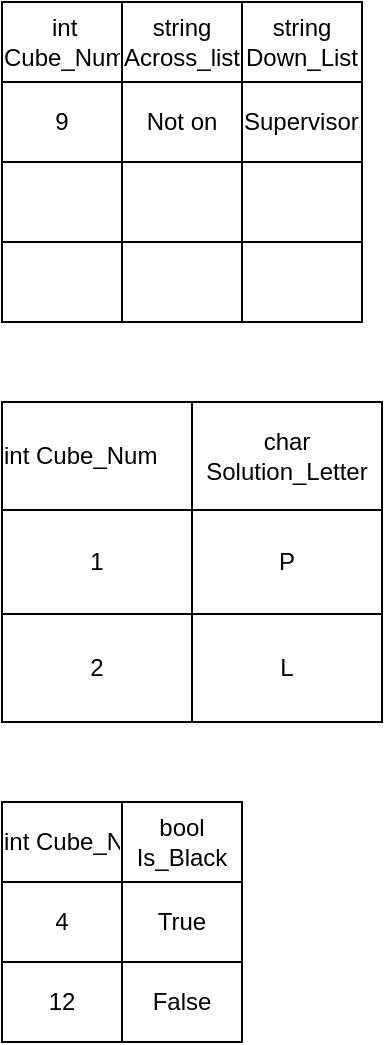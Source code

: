 <mxfile version="20.5.2" type="device"><diagram id="P4_qOhDVRPq5HZuHhEun" name="‫עמוד-1‬"><mxGraphModel dx="1038" dy="547" grid="1" gridSize="10" guides="1" tooltips="1" connect="1" arrows="1" fold="1" page="1" pageScale="1" pageWidth="827" pageHeight="1169" math="0" shadow="0"><root><mxCell id="0"/><mxCell id="1" parent="0"/><mxCell id="QLSHvV2qRi0lCX-oNFu1-1" value="" style="shape=table;startSize=0;container=1;collapsible=0;childLayout=tableLayout;" vertex="1" parent="1"><mxGeometry x="120" y="40" width="180" height="160" as="geometry"/></mxCell><mxCell id="QLSHvV2qRi0lCX-oNFu1-2" value="" style="shape=tableRow;horizontal=0;startSize=0;swimlaneHead=0;swimlaneBody=0;top=0;left=0;bottom=0;right=0;collapsible=0;dropTarget=0;fillColor=none;points=[[0,0.5],[1,0.5]];portConstraint=eastwest;" vertex="1" parent="QLSHvV2qRi0lCX-oNFu1-1"><mxGeometry width="180" height="40" as="geometry"/></mxCell><mxCell id="QLSHvV2qRi0lCX-oNFu1-3" value="int Cube_Num" style="shape=partialRectangle;html=1;whiteSpace=wrap;connectable=0;overflow=hidden;fillColor=none;top=0;left=0;bottom=0;right=0;pointerEvents=1;" vertex="1" parent="QLSHvV2qRi0lCX-oNFu1-2"><mxGeometry width="60" height="40" as="geometry"><mxRectangle width="60" height="40" as="alternateBounds"/></mxGeometry></mxCell><mxCell id="QLSHvV2qRi0lCX-oNFu1-4" value="string Across_list" style="shape=partialRectangle;html=1;whiteSpace=wrap;connectable=0;overflow=hidden;fillColor=none;top=0;left=0;bottom=0;right=0;pointerEvents=1;" vertex="1" parent="QLSHvV2qRi0lCX-oNFu1-2"><mxGeometry x="60" width="60" height="40" as="geometry"><mxRectangle width="60" height="40" as="alternateBounds"/></mxGeometry></mxCell><mxCell id="QLSHvV2qRi0lCX-oNFu1-5" value="string Down_List" style="shape=partialRectangle;html=1;whiteSpace=wrap;connectable=0;overflow=hidden;fillColor=none;top=0;left=0;bottom=0;right=0;pointerEvents=1;" vertex="1" parent="QLSHvV2qRi0lCX-oNFu1-2"><mxGeometry x="120" width="60" height="40" as="geometry"><mxRectangle width="60" height="40" as="alternateBounds"/></mxGeometry></mxCell><mxCell id="QLSHvV2qRi0lCX-oNFu1-6" value="" style="shape=tableRow;horizontal=0;startSize=0;swimlaneHead=0;swimlaneBody=0;top=0;left=0;bottom=0;right=0;collapsible=0;dropTarget=0;fillColor=none;points=[[0,0.5],[1,0.5]];portConstraint=eastwest;" vertex="1" parent="QLSHvV2qRi0lCX-oNFu1-1"><mxGeometry y="40" width="180" height="40" as="geometry"/></mxCell><mxCell id="QLSHvV2qRi0lCX-oNFu1-7" value="9" style="shape=partialRectangle;html=1;whiteSpace=wrap;connectable=0;overflow=hidden;fillColor=none;top=0;left=0;bottom=0;right=0;pointerEvents=1;" vertex="1" parent="QLSHvV2qRi0lCX-oNFu1-6"><mxGeometry width="60" height="40" as="geometry"><mxRectangle width="60" height="40" as="alternateBounds"/></mxGeometry></mxCell><mxCell id="QLSHvV2qRi0lCX-oNFu1-8" value="Not on" style="shape=partialRectangle;html=1;whiteSpace=wrap;connectable=0;overflow=hidden;fillColor=none;top=0;left=0;bottom=0;right=0;pointerEvents=1;" vertex="1" parent="QLSHvV2qRi0lCX-oNFu1-6"><mxGeometry x="60" width="60" height="40" as="geometry"><mxRectangle width="60" height="40" as="alternateBounds"/></mxGeometry></mxCell><mxCell id="QLSHvV2qRi0lCX-oNFu1-9" value="Supervisors" style="shape=partialRectangle;html=1;whiteSpace=wrap;connectable=0;overflow=hidden;fillColor=none;top=0;left=0;bottom=0;right=0;pointerEvents=1;" vertex="1" parent="QLSHvV2qRi0lCX-oNFu1-6"><mxGeometry x="120" width="60" height="40" as="geometry"><mxRectangle width="60" height="40" as="alternateBounds"/></mxGeometry></mxCell><mxCell id="QLSHvV2qRi0lCX-oNFu1-10" value="" style="shape=tableRow;horizontal=0;startSize=0;swimlaneHead=0;swimlaneBody=0;top=0;left=0;bottom=0;right=0;collapsible=0;dropTarget=0;fillColor=none;points=[[0,0.5],[1,0.5]];portConstraint=eastwest;" vertex="1" parent="QLSHvV2qRi0lCX-oNFu1-1"><mxGeometry y="80" width="180" height="40" as="geometry"/></mxCell><mxCell id="QLSHvV2qRi0lCX-oNFu1-11" value="" style="shape=partialRectangle;html=1;whiteSpace=wrap;connectable=0;overflow=hidden;fillColor=none;top=0;left=0;bottom=0;right=0;pointerEvents=1;" vertex="1" parent="QLSHvV2qRi0lCX-oNFu1-10"><mxGeometry width="60" height="40" as="geometry"><mxRectangle width="60" height="40" as="alternateBounds"/></mxGeometry></mxCell><mxCell id="QLSHvV2qRi0lCX-oNFu1-12" value="" style="shape=partialRectangle;html=1;whiteSpace=wrap;connectable=0;overflow=hidden;fillColor=none;top=0;left=0;bottom=0;right=0;pointerEvents=1;" vertex="1" parent="QLSHvV2qRi0lCX-oNFu1-10"><mxGeometry x="60" width="60" height="40" as="geometry"><mxRectangle width="60" height="40" as="alternateBounds"/></mxGeometry></mxCell><mxCell id="QLSHvV2qRi0lCX-oNFu1-13" value="" style="shape=partialRectangle;html=1;whiteSpace=wrap;connectable=0;overflow=hidden;fillColor=none;top=0;left=0;bottom=0;right=0;pointerEvents=1;" vertex="1" parent="QLSHvV2qRi0lCX-oNFu1-10"><mxGeometry x="120" width="60" height="40" as="geometry"><mxRectangle width="60" height="40" as="alternateBounds"/></mxGeometry></mxCell><mxCell id="QLSHvV2qRi0lCX-oNFu1-14" value="" style="shape=tableRow;horizontal=0;startSize=0;swimlaneHead=0;swimlaneBody=0;top=0;left=0;bottom=0;right=0;collapsible=0;dropTarget=0;fillColor=none;points=[[0,0.5],[1,0.5]];portConstraint=eastwest;" vertex="1" parent="QLSHvV2qRi0lCX-oNFu1-1"><mxGeometry y="120" width="180" height="40" as="geometry"/></mxCell><mxCell id="QLSHvV2qRi0lCX-oNFu1-15" value="" style="shape=partialRectangle;html=1;whiteSpace=wrap;connectable=0;overflow=hidden;fillColor=none;top=0;left=0;bottom=0;right=0;pointerEvents=1;" vertex="1" parent="QLSHvV2qRi0lCX-oNFu1-14"><mxGeometry width="60" height="40" as="geometry"><mxRectangle width="60" height="40" as="alternateBounds"/></mxGeometry></mxCell><mxCell id="QLSHvV2qRi0lCX-oNFu1-16" value="" style="shape=partialRectangle;html=1;whiteSpace=wrap;connectable=0;overflow=hidden;fillColor=none;top=0;left=0;bottom=0;right=0;pointerEvents=1;" vertex="1" parent="QLSHvV2qRi0lCX-oNFu1-14"><mxGeometry x="60" width="60" height="40" as="geometry"><mxRectangle width="60" height="40" as="alternateBounds"/></mxGeometry></mxCell><mxCell id="QLSHvV2qRi0lCX-oNFu1-17" value="" style="shape=partialRectangle;html=1;whiteSpace=wrap;connectable=0;overflow=hidden;fillColor=none;top=0;left=0;bottom=0;right=0;pointerEvents=1;" vertex="1" parent="QLSHvV2qRi0lCX-oNFu1-14"><mxGeometry x="120" width="60" height="40" as="geometry"><mxRectangle width="60" height="40" as="alternateBounds"/></mxGeometry></mxCell><mxCell id="QLSHvV2qRi0lCX-oNFu1-18" value="" style="shape=table;startSize=0;container=1;collapsible=0;childLayout=tableLayout;" vertex="1" parent="1"><mxGeometry x="120" y="240" width="190" height="160" as="geometry"/></mxCell><mxCell id="QLSHvV2qRi0lCX-oNFu1-19" value="" style="shape=tableRow;horizontal=0;startSize=0;swimlaneHead=0;swimlaneBody=0;top=0;left=0;bottom=0;right=0;collapsible=0;dropTarget=0;fillColor=none;points=[[0,0.5],[1,0.5]];portConstraint=eastwest;" vertex="1" parent="QLSHvV2qRi0lCX-oNFu1-18"><mxGeometry width="190" height="54" as="geometry"/></mxCell><mxCell id="QLSHvV2qRi0lCX-oNFu1-20" value="int Cube_Num&lt;span style=&quot;white-space: pre;&quot;&gt;&#9;&lt;/span&gt;&lt;span style=&quot;white-space: pre;&quot;&gt;&#9;&lt;/span&gt;" style="shape=partialRectangle;html=1;whiteSpace=wrap;connectable=0;overflow=hidden;fillColor=none;top=0;left=0;bottom=0;right=0;pointerEvents=1;" vertex="1" parent="QLSHvV2qRi0lCX-oNFu1-19"><mxGeometry width="95" height="54" as="geometry"><mxRectangle width="95" height="54" as="alternateBounds"/></mxGeometry></mxCell><mxCell id="QLSHvV2qRi0lCX-oNFu1-21" value="char Solution_Letter" style="shape=partialRectangle;html=1;whiteSpace=wrap;connectable=0;overflow=hidden;fillColor=none;top=0;left=0;bottom=0;right=0;pointerEvents=1;" vertex="1" parent="QLSHvV2qRi0lCX-oNFu1-19"><mxGeometry x="95" width="95" height="54" as="geometry"><mxRectangle width="95" height="54" as="alternateBounds"/></mxGeometry></mxCell><mxCell id="QLSHvV2qRi0lCX-oNFu1-22" value="" style="shape=tableRow;horizontal=0;startSize=0;swimlaneHead=0;swimlaneBody=0;top=0;left=0;bottom=0;right=0;collapsible=0;dropTarget=0;fillColor=none;points=[[0,0.5],[1,0.5]];portConstraint=eastwest;" vertex="1" parent="QLSHvV2qRi0lCX-oNFu1-18"><mxGeometry y="54" width="190" height="52" as="geometry"/></mxCell><mxCell id="QLSHvV2qRi0lCX-oNFu1-23" value="1" style="shape=partialRectangle;html=1;whiteSpace=wrap;connectable=0;overflow=hidden;fillColor=none;top=0;left=0;bottom=0;right=0;pointerEvents=1;" vertex="1" parent="QLSHvV2qRi0lCX-oNFu1-22"><mxGeometry width="95" height="52" as="geometry"><mxRectangle width="95" height="52" as="alternateBounds"/></mxGeometry></mxCell><mxCell id="QLSHvV2qRi0lCX-oNFu1-24" value="P" style="shape=partialRectangle;html=1;whiteSpace=wrap;connectable=0;overflow=hidden;fillColor=none;top=0;left=0;bottom=0;right=0;pointerEvents=1;" vertex="1" parent="QLSHvV2qRi0lCX-oNFu1-22"><mxGeometry x="95" width="95" height="52" as="geometry"><mxRectangle width="95" height="52" as="alternateBounds"/></mxGeometry></mxCell><mxCell id="QLSHvV2qRi0lCX-oNFu1-25" value="" style="shape=tableRow;horizontal=0;startSize=0;swimlaneHead=0;swimlaneBody=0;top=0;left=0;bottom=0;right=0;collapsible=0;dropTarget=0;fillColor=none;points=[[0,0.5],[1,0.5]];portConstraint=eastwest;" vertex="1" parent="QLSHvV2qRi0lCX-oNFu1-18"><mxGeometry y="106" width="190" height="54" as="geometry"/></mxCell><mxCell id="QLSHvV2qRi0lCX-oNFu1-26" value="2" style="shape=partialRectangle;html=1;whiteSpace=wrap;connectable=0;overflow=hidden;fillColor=none;top=0;left=0;bottom=0;right=0;pointerEvents=1;" vertex="1" parent="QLSHvV2qRi0lCX-oNFu1-25"><mxGeometry width="95" height="54" as="geometry"><mxRectangle width="95" height="54" as="alternateBounds"/></mxGeometry></mxCell><mxCell id="QLSHvV2qRi0lCX-oNFu1-27" value="L" style="shape=partialRectangle;html=1;whiteSpace=wrap;connectable=0;overflow=hidden;fillColor=none;top=0;left=0;bottom=0;right=0;pointerEvents=1;" vertex="1" parent="QLSHvV2qRi0lCX-oNFu1-25"><mxGeometry x="95" width="95" height="54" as="geometry"><mxRectangle width="95" height="54" as="alternateBounds"/></mxGeometry></mxCell><mxCell id="QLSHvV2qRi0lCX-oNFu1-40" value="" style="shape=table;startSize=0;container=1;collapsible=0;childLayout=tableLayout;" vertex="1" parent="1"><mxGeometry x="120" y="440" width="120" height="120" as="geometry"/></mxCell><mxCell id="QLSHvV2qRi0lCX-oNFu1-41" value="" style="shape=tableRow;horizontal=0;startSize=0;swimlaneHead=0;swimlaneBody=0;top=0;left=0;bottom=0;right=0;collapsible=0;dropTarget=0;fillColor=none;points=[[0,0.5],[1,0.5]];portConstraint=eastwest;" vertex="1" parent="QLSHvV2qRi0lCX-oNFu1-40"><mxGeometry width="120" height="40" as="geometry"/></mxCell><mxCell id="QLSHvV2qRi0lCX-oNFu1-42" value="int Cube_Num&lt;span style=&quot;white-space: pre;&quot;&gt;&#9;&lt;/span&gt;" style="shape=partialRectangle;html=1;whiteSpace=wrap;connectable=0;overflow=hidden;fillColor=none;top=0;left=0;bottom=0;right=0;pointerEvents=1;" vertex="1" parent="QLSHvV2qRi0lCX-oNFu1-41"><mxGeometry width="60" height="40" as="geometry"><mxRectangle width="60" height="40" as="alternateBounds"/></mxGeometry></mxCell><mxCell id="QLSHvV2qRi0lCX-oNFu1-43" value="bool Is_Black" style="shape=partialRectangle;html=1;whiteSpace=wrap;connectable=0;overflow=hidden;fillColor=none;top=0;left=0;bottom=0;right=0;pointerEvents=1;" vertex="1" parent="QLSHvV2qRi0lCX-oNFu1-41"><mxGeometry x="60" width="60" height="40" as="geometry"><mxRectangle width="60" height="40" as="alternateBounds"/></mxGeometry></mxCell><mxCell id="QLSHvV2qRi0lCX-oNFu1-44" value="" style="shape=tableRow;horizontal=0;startSize=0;swimlaneHead=0;swimlaneBody=0;top=0;left=0;bottom=0;right=0;collapsible=0;dropTarget=0;fillColor=none;points=[[0,0.5],[1,0.5]];portConstraint=eastwest;" vertex="1" parent="QLSHvV2qRi0lCX-oNFu1-40"><mxGeometry y="40" width="120" height="40" as="geometry"/></mxCell><mxCell id="QLSHvV2qRi0lCX-oNFu1-45" value="4" style="shape=partialRectangle;html=1;whiteSpace=wrap;connectable=0;overflow=hidden;fillColor=none;top=0;left=0;bottom=0;right=0;pointerEvents=1;" vertex="1" parent="QLSHvV2qRi0lCX-oNFu1-44"><mxGeometry width="60" height="40" as="geometry"><mxRectangle width="60" height="40" as="alternateBounds"/></mxGeometry></mxCell><mxCell id="QLSHvV2qRi0lCX-oNFu1-46" value="True" style="shape=partialRectangle;html=1;whiteSpace=wrap;connectable=0;overflow=hidden;fillColor=none;top=0;left=0;bottom=0;right=0;pointerEvents=1;" vertex="1" parent="QLSHvV2qRi0lCX-oNFu1-44"><mxGeometry x="60" width="60" height="40" as="geometry"><mxRectangle width="60" height="40" as="alternateBounds"/></mxGeometry></mxCell><mxCell id="QLSHvV2qRi0lCX-oNFu1-47" value="" style="shape=tableRow;horizontal=0;startSize=0;swimlaneHead=0;swimlaneBody=0;top=0;left=0;bottom=0;right=0;collapsible=0;dropTarget=0;fillColor=none;points=[[0,0.5],[1,0.5]];portConstraint=eastwest;" vertex="1" parent="QLSHvV2qRi0lCX-oNFu1-40"><mxGeometry y="80" width="120" height="40" as="geometry"/></mxCell><mxCell id="QLSHvV2qRi0lCX-oNFu1-48" value="12" style="shape=partialRectangle;html=1;whiteSpace=wrap;connectable=0;overflow=hidden;fillColor=none;top=0;left=0;bottom=0;right=0;pointerEvents=1;" vertex="1" parent="QLSHvV2qRi0lCX-oNFu1-47"><mxGeometry width="60" height="40" as="geometry"><mxRectangle width="60" height="40" as="alternateBounds"/></mxGeometry></mxCell><mxCell id="QLSHvV2qRi0lCX-oNFu1-49" value="False" style="shape=partialRectangle;html=1;whiteSpace=wrap;connectable=0;overflow=hidden;fillColor=none;top=0;left=0;bottom=0;right=0;pointerEvents=1;" vertex="1" parent="QLSHvV2qRi0lCX-oNFu1-47"><mxGeometry x="60" width="60" height="40" as="geometry"><mxRectangle width="60" height="40" as="alternateBounds"/></mxGeometry></mxCell></root></mxGraphModel></diagram></mxfile>